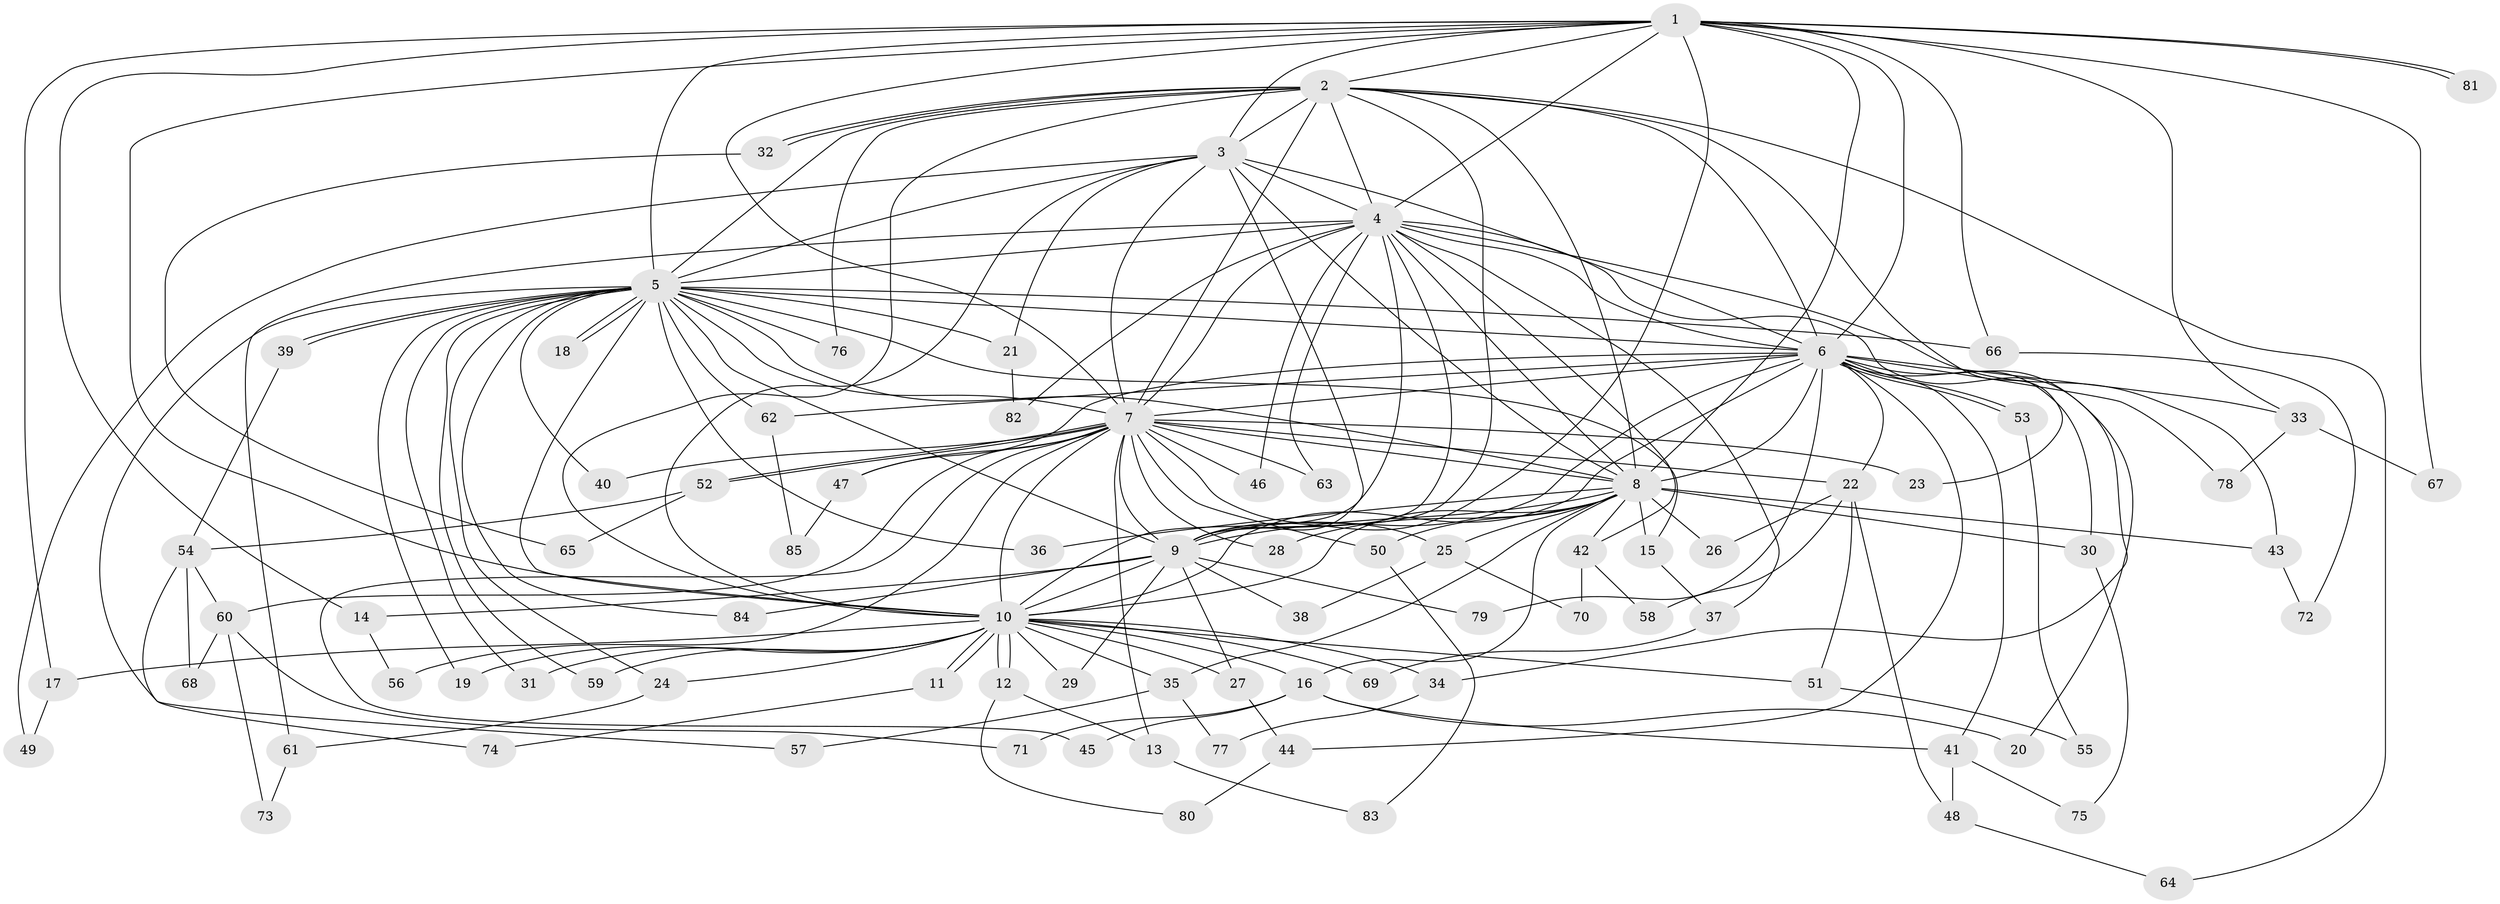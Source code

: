 // coarse degree distribution, {10: 0.018867924528301886, 9: 0.018867924528301886, 21: 0.018867924528301886, 12: 0.018867924528301886, 14: 0.018867924528301886, 22: 0.018867924528301886, 20: 0.018867924528301886, 2: 0.5094339622641509, 4: 0.11320754716981132, 6: 0.05660377358490566, 3: 0.1320754716981132, 1: 0.03773584905660377, 5: 0.018867924528301886}
// Generated by graph-tools (version 1.1) at 2025/49/03/04/25 22:49:28]
// undirected, 85 vertices, 195 edges
graph export_dot {
  node [color=gray90,style=filled];
  1;
  2;
  3;
  4;
  5;
  6;
  7;
  8;
  9;
  10;
  11;
  12;
  13;
  14;
  15;
  16;
  17;
  18;
  19;
  20;
  21;
  22;
  23;
  24;
  25;
  26;
  27;
  28;
  29;
  30;
  31;
  32;
  33;
  34;
  35;
  36;
  37;
  38;
  39;
  40;
  41;
  42;
  43;
  44;
  45;
  46;
  47;
  48;
  49;
  50;
  51;
  52;
  53;
  54;
  55;
  56;
  57;
  58;
  59;
  60;
  61;
  62;
  63;
  64;
  65;
  66;
  67;
  68;
  69;
  70;
  71;
  72;
  73;
  74;
  75;
  76;
  77;
  78;
  79;
  80;
  81;
  82;
  83;
  84;
  85;
  1 -- 2;
  1 -- 3;
  1 -- 4;
  1 -- 5;
  1 -- 6;
  1 -- 7;
  1 -- 8;
  1 -- 9;
  1 -- 10;
  1 -- 14;
  1 -- 17;
  1 -- 33;
  1 -- 66;
  1 -- 67;
  1 -- 81;
  1 -- 81;
  2 -- 3;
  2 -- 4;
  2 -- 5;
  2 -- 6;
  2 -- 7;
  2 -- 8;
  2 -- 9;
  2 -- 10;
  2 -- 23;
  2 -- 32;
  2 -- 32;
  2 -- 64;
  2 -- 76;
  3 -- 4;
  3 -- 5;
  3 -- 6;
  3 -- 7;
  3 -- 8;
  3 -- 9;
  3 -- 10;
  3 -- 21;
  3 -- 49;
  4 -- 5;
  4 -- 6;
  4 -- 7;
  4 -- 8;
  4 -- 9;
  4 -- 10;
  4 -- 34;
  4 -- 37;
  4 -- 42;
  4 -- 43;
  4 -- 46;
  4 -- 61;
  4 -- 63;
  4 -- 82;
  5 -- 6;
  5 -- 7;
  5 -- 8;
  5 -- 9;
  5 -- 10;
  5 -- 15;
  5 -- 18;
  5 -- 18;
  5 -- 19;
  5 -- 21;
  5 -- 24;
  5 -- 31;
  5 -- 36;
  5 -- 39;
  5 -- 39;
  5 -- 40;
  5 -- 57;
  5 -- 59;
  5 -- 62;
  5 -- 66;
  5 -- 76;
  5 -- 84;
  6 -- 7;
  6 -- 8;
  6 -- 9;
  6 -- 10;
  6 -- 20;
  6 -- 22;
  6 -- 30;
  6 -- 33;
  6 -- 41;
  6 -- 44;
  6 -- 47;
  6 -- 53;
  6 -- 53;
  6 -- 62;
  6 -- 78;
  6 -- 79;
  7 -- 8;
  7 -- 9;
  7 -- 10;
  7 -- 13;
  7 -- 22;
  7 -- 23;
  7 -- 25;
  7 -- 28;
  7 -- 40;
  7 -- 45;
  7 -- 46;
  7 -- 47;
  7 -- 50;
  7 -- 52;
  7 -- 52;
  7 -- 56;
  7 -- 60;
  7 -- 63;
  8 -- 9;
  8 -- 10;
  8 -- 15;
  8 -- 16;
  8 -- 25;
  8 -- 26;
  8 -- 28;
  8 -- 30;
  8 -- 35;
  8 -- 36;
  8 -- 42;
  8 -- 43;
  8 -- 50;
  9 -- 10;
  9 -- 14;
  9 -- 27;
  9 -- 29;
  9 -- 38;
  9 -- 79;
  9 -- 84;
  10 -- 11;
  10 -- 11;
  10 -- 12;
  10 -- 12;
  10 -- 16;
  10 -- 17;
  10 -- 19;
  10 -- 24;
  10 -- 27;
  10 -- 29;
  10 -- 31;
  10 -- 34;
  10 -- 35;
  10 -- 51;
  10 -- 59;
  10 -- 69;
  11 -- 74;
  12 -- 13;
  12 -- 80;
  13 -- 83;
  14 -- 56;
  15 -- 37;
  16 -- 20;
  16 -- 41;
  16 -- 45;
  16 -- 71;
  17 -- 49;
  21 -- 82;
  22 -- 26;
  22 -- 48;
  22 -- 51;
  22 -- 58;
  24 -- 61;
  25 -- 38;
  25 -- 70;
  27 -- 44;
  30 -- 75;
  32 -- 65;
  33 -- 67;
  33 -- 78;
  34 -- 77;
  35 -- 57;
  35 -- 77;
  37 -- 69;
  39 -- 54;
  41 -- 48;
  41 -- 75;
  42 -- 58;
  42 -- 70;
  43 -- 72;
  44 -- 80;
  47 -- 85;
  48 -- 64;
  50 -- 83;
  51 -- 55;
  52 -- 54;
  52 -- 65;
  53 -- 55;
  54 -- 60;
  54 -- 68;
  54 -- 74;
  60 -- 68;
  60 -- 71;
  60 -- 73;
  61 -- 73;
  62 -- 85;
  66 -- 72;
}
